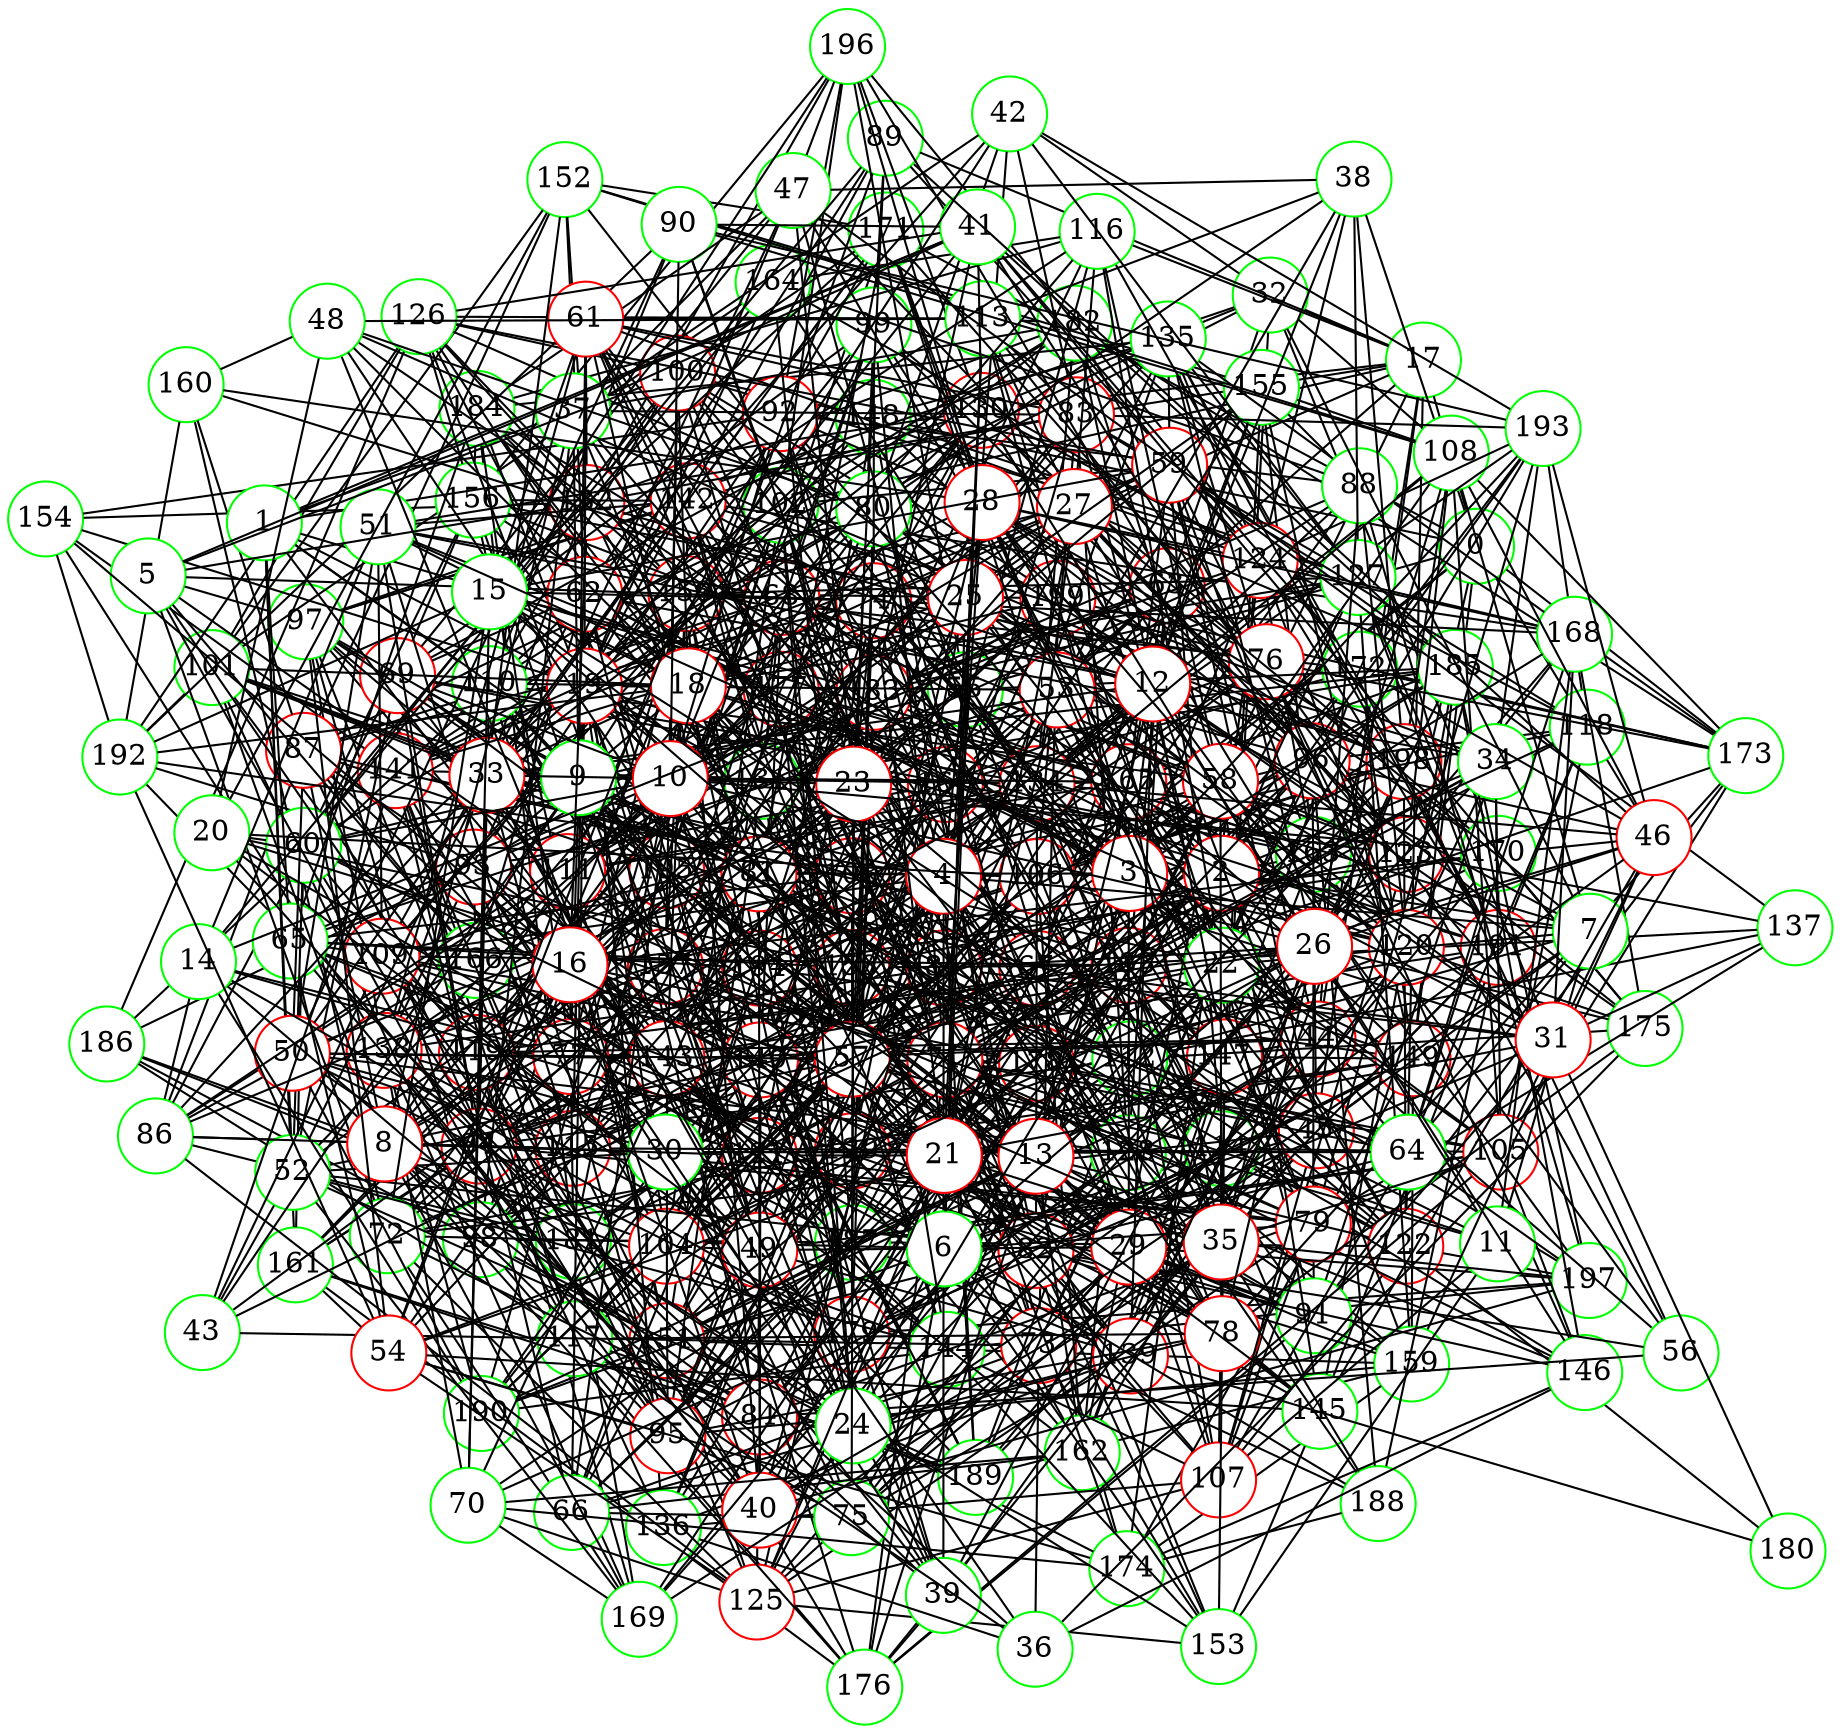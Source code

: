 graph {
graph ["layout"="fdp"]
node ["style"="filled","fillcolor"="white","fixedsize"="true","shape"="circle"]
"0" ["color"="green"]
"17" ["color"="green"]
"32" ["color"="green"]
"97" ["color"="green"]
"98" ["color"="green"]
"176" ["color"="green"]
"101" ["color"="green"]
"192" ["color"="green"]
"115" ["color"="red"]
"132" ["color"="red"]
"196" ["color"="green"]
"138" ["color"="red"]
"199" ["color"="red"]
"169" ["color"="green"]
"181" ["color"="green"]
"184" ["color"="green"]
"154" ["color"="green"]
"190" ["color"="green"]
"182" ["color"="green"]
"152" ["color"="green"]
"155" ["color"="green"]
"163" ["color"="green"]
"183" ["color"="red"]
"187" ["color"="green"]
"189" ["color"="green"]
"195" ["color"="red"]
"191" ["color"="red"]
"171" ["color"="green"]
"151" ["color"="red"]
"186" ["color"="green"]
"156" ["color"="green"]
"158" ["color"="red"]
"177" ["color"="red"]
"159" ["color"="green"]
"174" ["color"="green"]
"188" ["color"="green"]
"164" ["color"="green"]
"133" ["color"="red"]
"162" ["color"="green"]
"172" ["color"="green"]
"193" ["color"="green"]
"179" ["color"="red"]
"194" ["color"="red"]
"198" ["color"="red"]
"197" ["color"="green"]
"173" ["color"="green"]
"145" ["color"="green"]
"153" ["color"="green"]
"185" ["color"="green"]
"149" ["color"="red"]
"126" ["color"="green"]
"148" ["color"="green"]
"150" ["color"="red"]
"157" ["color"="red"]
"103" ["color"="red"]
"129" ["color"="red"]
"134" ["color"="red"]
"141" ["color"="red"]
"161" ["color"="green"]
"165" ["color"="red"]
"118" ["color"="green"]
"130" ["color"="red"]
"119" ["color"="red"]
"178" ["color"="red"]
"121" ["color"="red"]
"122" ["color"="red"]
"167" ["color"="red"]
"180" ["color"="green"]
"142" ["color"="red"]
"168" ["color"="green"]
"175" ["color"="green"]
"144" ["color"="green"]
"114" ["color"="green"]
"146" ["color"="green"]
"67" ["color"="red"]
"68" ["color"="red"]
"99" ["color"="green"]
"170" ["color"="green"]
"131" ["color"="green"]
"100" ["color"="red"]
"106" ["color"="red"]
"117" ["color"="green"]
"110" ["color"="green"]
"139" ["color"="red"]
"147" ["color"="red"]
"127" ["color"="green"]
"135" ["color"="green"]
"73" ["color"="red"]
"96" ["color"="red"]
"140" ["color"="red"]
"120" ["color"="red"]
"124" ["color"="red"]
"92" ["color"="red"]
"111" ["color"="red"]
"93" ["color"="red"]
"166" ["color"="green"]
"94" ["color"="red"]
"112" ["color"="green"]
"137" ["color"="green"]
"125" ["color"="red"]
"87" ["color"="red"]
"160" ["color"="green"]
"136" ["color"="green"]
"123" ["color"="red"]
"72" ["color"="green"]
"77" ["color"="red"]
"91" ["color"="green"]
"82" ["color"="red"]
"84" ["color"="red"]
"128" ["color"="green"]
"105" ["color"="red"]
"108" ["color"="green"]
"107" ["color"="red"]
"42" ["color"="green"]
"80" ["color"="green"]
"83" ["color"="red"]
"113" ["color"="green"]
"85" ["color"="red"]
"90" ["color"="green"]
"102" ["color"="green"]
"104" ["color"="red"]
"109" ["color"="red"]
"62" ["color"="red"]
"69" ["color"="red"]
"81" ["color"="red"]
"143" ["color"="red"]
"86" ["color"="green"]
"71" ["color"="red"]
"78" ["color"="red"]
"95" ["color"="red"]
"79" ["color"="red"]
"88" ["color"="green"]
"89" ["color"="green"]
"74" ["color"="red"]
"76" ["color"="red"]
"44" ["color"="red"]
"56" ["color"="green"]
"59" ["color"="red"]
"45" ["color"="red"]
"75" ["color"="green"]
"55" ["color"="green"]
"58" ["color"="red"]
"116" ["color"="green"]
"60" ["color"="green"]
"63" ["color"="red"]
"38" ["color"="green"]
"53" ["color"="red"]
"65" ["color"="green"]
"47" ["color"="green"]
"1" ["color"="green"]
"19" ["color"="red"]
"66" ["color"="green"]
"49" ["color"="red"]
"29" ["color"="red"]
"61" ["color"="red"]
"52" ["color"="green"]
"57" ["color"="red"]
"37" ["color"="green"]
"41" ["color"="green"]
"2" ["color"="red"]
"34" ["color"="green"]
"7" ["color"="green"]
"64" ["color"="green"]
"11" ["color"="green"]
"22" ["color"="green"]
"40" ["color"="red"]
"50" ["color"="red"]
"51" ["color"="green"]
"27" ["color"="red"]
"33" ["color"="red"]
"70" ["color"="green"]
"46" ["color"="red"]
"25" ["color"="red"]
"48" ["color"="green"]
"31" ["color"="red"]
"30" ["color"="green"]
"3" ["color"="red"]
"12" ["color"="red"]
"13" ["color"="red"]
"4" ["color"="red"]
"39" ["color"="green"]
"28" ["color"="red"]
"5" ["color"="green"]
"6" ["color"="green"]
"18" ["color"="red"]
"35" ["color"="red"]
"24" ["color"="green"]
"20" ["color"="green"]
"8" ["color"="red"]
"23" ["color"="red"]
"9" ["color"="green"]
"43" ["color"="green"]
"10" ["color"="red"]
"14" ["color"="green"]
"15" ["color"="green"]
"16" ["color"="red"]
"21" ["color"="red"]
"54" ["color"="red"]
"26" ["color"="red"]
"36" ["color"="green"]
"0" -- "17"
"0" -- "148"
"0" -- "85"
"0" -- "149"
"0" -- "181"
"0" -- "38"
"0" -- "118"
"0" -- "55"
"0" -- "123"
"0" -- "171"
"0" -- "173"
"17" -- "32"
"17" -- "130"
"17" -- "133"
"17" -- "102"
"17" -- "74"
"17" -- "44"
"17" -- "45"
"17" -- "83"
"17" -- "116"
"17" -- "89"
"17" -- "122"
"17" -- "63"
"32" -- "97"
"32" -- "114"
"32" -- "130"
"32" -- "67"
"32" -- "150"
"32" -- "42"
"32" -- "170"
"32" -- "108"
"97" -- "98"
"97" -- "130"
"97" -- "138"
"97" -- "142"
"97" -- "119"
"97" -- "121"
"97" -- "157"
"97" -- "158"
"98" -- "176"
"98" -- "101"
"98" -- "150"
"98" -- "103"
"98" -- "121"
"98" -- "122"
"98" -- "158"
"98" -- "174"
"101" -- "192"
"101" -- "115"
"101" -- "164"
"101" -- "133"
"101" -- "152"
"101" -- "126"
"115" -- "132"
"115" -- "151"
"132" -- "196"
"132" -- "138"
"132" -- "182"
"132" -- "152"
"132" -- "154"
"138" -- "199"
"138" -- "169"
"138" -- "154"
"138" -- "190"
"169" -- "181"
"181" -- "184"
"154" -- "192"
"152" -- "155"
"152" -- "171"
"155" -- "163"
"163" -- "183"
"183" -- "187"
"187" -- "189"
"189" -- "195"
"189" -- "191"
"171" -- "195"
"151" -- "186"
"151" -- "156"
"151" -- "158"
"151" -- "190"
"151" -- "159"
"156" -- "196"
"156" -- "184"
"158" -- "177"
"158" -- "159"
"159" -- "189"
"159" -- "174"
"174" -- "183"
"174" -- "188"
"188" -- "191"
"133" -- "162"
"133" -- "171"
"133" -- "173"
"133" -- "145"
"133" -- "149"
"133" -- "158"
"162" -- "163"
"162" -- "172"
"172" -- "193"
"172" -- "179"
"172" -- "196"
"172" -- "187"
"172" -- "173"
"179" -- "194"
"179" -- "197"
"179" -- "183"
"179" -- "186"
"194" -- "195"
"194" -- "198"
"173" -- "182"
"173" -- "199"
"145" -- "194"
"145" -- "195"
"145" -- "153"
"145" -- "185"
"145" -- "191"
"153" -- "181"
"185" -- "197"
"149" -- "194"
"149" -- "172"
"149" -- "174"
"149" -- "179"
"149" -- "185"
"149" -- "155"
"149" -- "159"
"126" -- "192"
"126" -- "194"
"126" -- "132"
"126" -- "199"
"126" -- "148"
"126" -- "150"
"126" -- "186"
"126" -- "156"
"126" -- "157"
"126" -- "158"
"150" -- "194"
"150" -- "199"
"150" -- "172"
"150" -- "179"
"150" -- "184"
"150" -- "157"
"157" -- "162"
"157" -- "183"
"103" -- "129"
"103" -- "141"
"103" -- "118"
"103" -- "119"
"103" -- "184"
"103" -- "159"
"129" -- "133"
"129" -- "134"
"129" -- "149"
"129" -- "151"
"134" -- "193"
"134" -- "141"
"134" -- "152"
"134" -- "161"
"134" -- "165"
"134" -- "182"
"141" -- "181"
"141" -- "182"
"141" -- "154"
"161" -- "176"
"161" -- "194"
"161" -- "183"
"161" -- "189"
"165" -- "177"
"165" -- "185"
"118" -- "193"
"118" -- "130"
"118" -- "191"
"130" -- "196"
"130" -- "177"
"119" -- "130"
"119" -- "195"
"119" -- "133"
"119" -- "169"
"119" -- "178"
"119" -- "179"
"119" -- "187"
"178" -- "198"
"178" -- "191"
"121" -- "163"
"121" -- "195"
"121" -- "138"
"121" -- "149"
"121" -- "184"
"122" -- "133"
"122" -- "165"
"122" -- "197"
"122" -- "198"
"122" -- "167"
"122" -- "180"
"167" -- "172"
"167" -- "191"
"142" -- "168"
"142" -- "171"
"142" -- "144"
"142" -- "177"
"142" -- "150"
"142" -- "186"
"142" -- "156"
"168" -- "173"
"168" -- "175"
"144" -- "197"
"144" -- "178"
"144" -- "153"
"144" -- "186"
"144" -- "190"
"114" -- "134"
"114" -- "199"
"114" -- "146"
"114" -- "122"
"114" -- "190"
"146" -- "185"
"146" -- "174"
"67" -- "129"
"67" -- "68"
"67" -- "101"
"67" -- "72"
"67" -- "168"
"67" -- "137"
"67" -- "107"
"67" -- "114"
"67" -- "115"
"67" -- "179"
"67" -- "155"
"67" -- "187"
"67" -- "125"
"67" -- "94"
"68" -- "130"
"68" -- "99"
"68" -- "131"
"68" -- "100"
"68" -- "73"
"68" -- "140"
"68" -- "87"
"68" -- "151"
"68" -- "183"
"68" -- "120"
"68" -- "184"
"68" -- "123"
"99" -- "103"
"99" -- "170"
"99" -- "157"
"170" -- "194"
"170" -- "189"
"170" -- "175"
"170" -- "191"
"131" -- "144"
"131" -- "161"
"131" -- "178"
"131" -- "179"
"131" -- "185"
"131" -- "142"
"100" -- "195"
"100" -- "132"
"100" -- "134"
"100" -- "106"
"100" -- "171"
"100" -- "110"
"100" -- "157"
"100" -- "158"
"100" -- "127"
"106" -- "162"
"106" -- "194"
"106" -- "195"
"106" -- "198"
"106" -- "175"
"106" -- "114"
"106" -- "117"
"106" -- "156"
"117" -- "165"
"117" -- "141"
"117" -- "119"
"117" -- "121"
"117" -- "186"
"117" -- "189"
"110" -- "182"
"110" -- "139"
"110" -- "187"
"110" -- "157"
"139" -- "198"
"139" -- "147"
"139" -- "180"
"139" -- "187"
"147" -- "197"
"147" -- "149"
"147" -- "151"
"147" -- "155"
"127" -- "135"
"127" -- "148"
"127" -- "150"
"127" -- "183"
"127" -- "159"
"127" -- "191"
"135" -- "195"
"135" -- "198"
"135" -- "167"
"135" -- "168"
"135" -- "148"
"135" -- "184"
"135" -- "191"
"73" -- "96"
"73" -- "199"
"73" -- "140"
"73" -- "148"
"73" -- "120"
"73" -- "153"
"73" -- "92"
"73" -- "188"
"73" -- "125"
"73" -- "158"
"96" -- "130"
"96" -- "99"
"96" -- "100"
"96" -- "103"
"96" -- "106"
"96" -- "175"
"96" -- "118"
"96" -- "188"
"140" -- "198"
"140" -- "199"
"140" -- "148"
"140" -- "189"
"140" -- "190"
"140" -- "191"
"120" -- "129"
"120" -- "165"
"120" -- "167"
"120" -- "175"
"120" -- "182"
"120" -- "124"
"124" -- "193"
"124" -- "163"
"124" -- "164"
"124" -- "135"
"124" -- "168"
"124" -- "174"
"124" -- "144"
"124" -- "183"
"124" -- "191"
"92" -- "196"
"92" -- "199"
"92" -- "171"
"92" -- "111"
"92" -- "147"
"92" -- "183"
"92" -- "154"
"92" -- "93"
"92" -- "94"
"111" -- "165"
"111" -- "134"
"111" -- "151"
"111" -- "183"
"111" -- "124"
"93" -- "192"
"93" -- "166"
"93" -- "167"
"93" -- "138"
"93" -- "144"
"93" -- "115"
"93" -- "121"
"93" -- "186"
"93" -- "187"
"166" -- "177"
"166" -- "188"
"94" -- "110"
"94" -- "112"
"94" -- "115"
"94" -- "119"
"94" -- "158"
"112" -- "137"
"112" -- "175"
"112" -- "122"
"112" -- "189"
"125" -- "166"
"125" -- "167"
"125" -- "140"
"125" -- "178"
"125" -- "147"
"125" -- "151"
"125" -- "153"
"87" -- "160"
"87" -- "195"
"87" -- "166"
"87" -- "135"
"87" -- "136"
"87" -- "140"
"87" -- "144"
"87" -- "152"
"160" -- "192"
"136" -- "139"
"123" -- "130"
"123" -- "165"
"123" -- "168"
"123" -- "137"
"123" -- "158"
"72" -- "160"
"72" -- "129"
"72" -- "195"
"72" -- "103"
"72" -- "169"
"72" -- "77"
"72" -- "82"
"72" -- "84"
"72" -- "125"
"77" -- "162"
"77" -- "99"
"77" -- "132"
"77" -- "199"
"77" -- "139"
"77" -- "115"
"77" -- "181"
"77" -- "150"
"77" -- "184"
"77" -- "121"
"77" -- "91"
"77" -- "189"
"91" -- "112"
"91" -- "176"
"91" -- "121"
"91" -- "157"
"91" -- "173"
"91" -- "111"
"82" -- "132"
"82" -- "134"
"82" -- "139"
"82" -- "145"
"82" -- "177"
"82" -- "114"
"82" -- "146"
"82" -- "149"
"82" -- "153"
"82" -- "156"
"82" -- "159"
"84" -- "128"
"84" -- "192"
"84" -- "161"
"84" -- "136"
"84" -- "105"
"84" -- "111"
"84" -- "178"
"128" -- "168"
"128" -- "172"
"128" -- "178"
"128" -- "189"
"105" -- "132"
"105" -- "108"
"105" -- "173"
"105" -- "176"
"105" -- "114"
"105" -- "146"
"105" -- "178"
"105" -- "118"
"105" -- "187"
"108" -- "134"
"108" -- "198"
"108" -- "173"
"108" -- "152"
"108" -- "123"
"108" -- "155"
"107" -- "133"
"107" -- "134"
"107" -- "136"
"107" -- "110"
"107" -- "144"
"107" -- "147"
"107" -- "122"
"107" -- "123"
"107" -- "125"
"42" -- "80"
"42" -- "193"
"42" -- "83"
"42" -- "85"
"42" -- "62"
"42" -- "127"
"80" -- "129"
"80" -- "163"
"80" -- "141"
"80" -- "82"
"80" -- "114"
"80" -- "119"
"80" -- "120"
"80" -- "187"
"80" -- "157"
"83" -- "128"
"83" -- "193"
"83" -- "131"
"83" -- "132"
"83" -- "106"
"83" -- "113"
"83" -- "118"
"83" -- "91"
"83" -- "157"
"83" -- "127"
"113" -- "147"
"113" -- "182"
"113" -- "123"
"113" -- "126"
"85" -- "131"
"85" -- "135"
"85" -- "138"
"85" -- "117"
"85" -- "150"
"85" -- "121"
"85" -- "153"
"85" -- "185"
"85" -- "90"
"85" -- "189"
"85" -- "190"
"90" -- "192"
"90" -- "193"
"90" -- "102"
"90" -- "108"
"90" -- "110"
"102" -- "195"
"102" -- "196"
"102" -- "198"
"102" -- "104"
"102" -- "109"
"102" -- "115"
"102" -- "187"
"104" -- "194"
"104" -- "167"
"104" -- "141"
"104" -- "110"
"104" -- "121"
"109" -- "133"
"109" -- "134"
"109" -- "114"
"109" -- "178"
"109" -- "148"
"109" -- "151"
"62" -- "69"
"62" -- "166"
"62" -- "71"
"62" -- "167"
"62" -- "136"
"62" -- "109"
"62" -- "115"
"62" -- "152"
"62" -- "89"
"62" -- "121"
"69" -- "99"
"69" -- "163"
"69" -- "195"
"69" -- "134"
"69" -- "81"
"69" -- "148"
"69" -- "86"
"69" -- "121"
"69" -- "156"
"69" -- "94"
"81" -- "130"
"81" -- "162"
"81" -- "101"
"81" -- "134"
"81" -- "171"
"81" -- "143"
"81" -- "178"
"81" -- "85"
"143" -- "176"
"143" -- "177"
"143" -- "150"
"143" -- "151"
"143" -- "156"
"86" -- "181"
"86" -- "166"
"86" -- "87"
"86" -- "125"
"86" -- "94"
"86" -- "111"
"71" -- "97"
"71" -- "99"
"71" -- "131"
"71" -- "102"
"71" -- "136"
"71" -- "105"
"71" -- "78"
"71" -- "174"
"71" -- "79"
"71" -- "176"
"71" -- "177"
"71" -- "146"
"71" -- "84"
"71" -- "181"
"71" -- "118"
"71" -- "88"
"71" -- "157"
"78" -- "129"
"78" -- "140"
"78" -- "173"
"78" -- "175"
"78" -- "177"
"78" -- "147"
"78" -- "117"
"78" -- "183"
"78" -- "153"
"78" -- "95"
"95" -- "129"
"95" -- "131"
"95" -- "167"
"95" -- "104"
"95" -- "106"
"95" -- "138"
"95" -- "141"
"95" -- "117"
"95" -- "149"
"95" -- "119"
"95" -- "158"
"95" -- "159"
"79" -- "193"
"79" -- "163"
"79" -- "134"
"79" -- "199"
"79" -- "137"
"79" -- "107"
"79" -- "115"
"79" -- "121"
"79" -- "91"
"79" -- "93"
"79" -- "125"
"79" -- "94"
"88" -- "164"
"88" -- "197"
"88" -- "134"
"88" -- "183"
"88" -- "120"
"88" -- "155"
"88" -- "92"
"89" -- "99"
"89" -- "124"
"74" -- "130"
"74" -- "99"
"74" -- "134"
"74" -- "104"
"74" -- "168"
"74" -- "76"
"74" -- "142"
"74" -- "111"
"74" -- "112"
"74" -- "115"
"74" -- "87"
"74" -- "121"
"76" -- "96"
"76" -- "166"
"76" -- "135"
"76" -- "171"
"76" -- "173"
"76" -- "142"
"76" -- "143"
"76" -- "146"
"76" -- "120"
"76" -- "123"
"76" -- "158"
"44" -- "128"
"44" -- "162"
"44" -- "195"
"44" -- "165"
"44" -- "73"
"44" -- "140"
"44" -- "142"
"44" -- "143"
"44" -- "147"
"44" -- "179"
"44" -- "119"
"44" -- "151"
"44" -- "56"
"44" -- "88"
"44" -- "59"
"56" -- "82"
"56" -- "163"
"56" -- "84"
"56" -- "198"
"56" -- "123"
"59" -- "163"
"59" -- "165"
"59" -- "102"
"59" -- "135"
"59" -- "137"
"59" -- "76"
"59" -- "111"
"59" -- "114"
"59" -- "126"
"45" -- "96"
"45" -- "164"
"45" -- "103"
"45" -- "72"
"45" -- "75"
"45" -- "107"
"45" -- "139"
"45" -- "112"
"45" -- "176"
"45" -- "178"
"45" -- "149"
"45" -- "55"
"45" -- "59"
"45" -- "158"
"45" -- "191"
"75" -- "128"
"75" -- "139"
"75" -- "157"
"75" -- "95"
"75" -- "127"
"55" -- "98"
"55" -- "196"
"55" -- "165"
"55" -- "78"
"55" -- "121"
"55" -- "185"
"55" -- "58"
"55" -- "123"
"55" -- "60"
"55" -- "156"
"58" -- "129"
"58" -- "162"
"58" -- "108"
"58" -- "110"
"58" -- "145"
"58" -- "115"
"58" -- "116"
"58" -- "181"
"58" -- "182"
"58" -- "191"
"116" -- "164"
"116" -- "166"
"116" -- "167"
"116" -- "183"
"116" -- "184"
"116" -- "142"
"116" -- "191"
"60" -- "161"
"60" -- "100"
"60" -- "164"
"60" -- "80"
"60" -- "119"
"60" -- "156"
"60" -- "95"
"63" -- "128"
"63" -- "194"
"63" -- "196"
"63" -- "133"
"63" -- "167"
"63" -- "199"
"63" -- "104"
"63" -- "82"
"63" -- "183"
"63" -- "93"
"38" -- "80"
"38" -- "113"
"38" -- "53"
"38" -- "198"
"38" -- "124"
"38" -- "47"
"38" -- "127"
"53" -- "96"
"53" -- "65"
"53" -- "103"
"53" -- "138"
"53" -- "171"
"53" -- "117"
"53" -- "88"
"53" -- "122"
"53" -- "63"
"53" -- "95"
"65" -- "194"
"65" -- "103"
"65" -- "77"
"65" -- "109"
"65" -- "148"
"65" -- "183"
"65" -- "184"
"65" -- "158"
"47" -- "178"
"47" -- "196"
"47" -- "69"
"47" -- "165"
"47" -- "184"
"47" -- "185"
"47" -- "93"
"47" -- "63"
"1" -- "65"
"1" -- "81"
"1" -- "161"
"1" -- "130"
"1" -- "19"
"1" -- "52"
"1" -- "37"
"1" -- "165"
"1" -- "41"
"1" -- "110"
"1" -- "143"
"19" -- "66"
"19" -- "99"
"19" -- "131"
"19" -- "164"
"19" -- "71"
"19" -- "104"
"19" -- "47"
"19" -- "49"
"19" -- "84"
"19" -- "53"
"19" -- "85"
"19" -- "89"
"19" -- "154"
"19" -- "59"
"19" -- "29"
"19" -- "61"
"66" -- "162"
"66" -- "133"
"66" -- "151"
"66" -- "104"
"66" -- "73"
"66" -- "75"
"66" -- "139"
"66" -- "187"
"66" -- "140"
"66" -- "141"
"49" -- "96"
"49" -- "167"
"49" -- "104"
"49" -- "105"
"49" -- "138"
"49" -- "139"
"49" -- "109"
"49" -- "62"
"29" -- "65"
"29" -- "194"
"29" -- "195"
"29" -- "68"
"29" -- "165"
"29" -- "197"
"29" -- "73"
"29" -- "74"
"29" -- "75"
"29" -- "49"
"29" -- "148"
"29" -- "91"
"29" -- "159"
"61" -- "130"
"61" -- "132"
"61" -- "103"
"61" -- "167"
"61" -- "138"
"61" -- "140"
"61" -- "113"
"61" -- "177"
"61" -- "83"
"61" -- "124"
"61" -- "158"
"52" -- "69"
"52" -- "169"
"52" -- "144"
"52" -- "82"
"52" -- "55"
"52" -- "57"
"52" -- "60"
"52" -- "189"
"57" -- "163"
"57" -- "132"
"57" -- "164"
"57" -- "199"
"57" -- "136"
"57" -- "74"
"57" -- "145"
"57" -- "82"
"57" -- "158"
"57" -- "190"
"37" -- "112"
"37" -- "98"
"37" -- "83"
"37" -- "182"
"37" -- "41"
"37" -- "42"
"37" -- "47"
"41" -- "96"
"41" -- "130"
"41" -- "150"
"41" -- "183"
"41" -- "185"
"41" -- "90"
"41" -- "172"
"41" -- "126"
"41" -- "175"
"2" -- "193"
"2" -- "34"
"2" -- "99"
"2" -- "163"
"2" -- "165"
"2" -- "7"
"2" -- "44"
"2" -- "19"
"2" -- "84"
"2" -- "117"
"2" -- "149"
"2" -- "151"
"2" -- "30"
"2" -- "94"
"2" -- "127"
"34" -- "193"
"34" -- "132"
"34" -- "133"
"34" -- "71"
"34" -- "199"
"34" -- "120"
"34" -- "105"
"34" -- "91"
"34" -- "62"
"34" -- "191"
"7" -- "32"
"7" -- "64"
"7" -- "11"
"7" -- "108"
"7" -- "45"
"7" -- "112"
"7" -- "177"
"7" -- "22"
"7" -- "25"
"7" -- "29"
"7" -- "63"
"64" -- "197"
"64" -- "71"
"64" -- "168"
"64" -- "170"
"64" -- "107"
"64" -- "115"
"64" -- "147"
"64" -- "118"
"64" -- "151"
"64" -- "92"
"64" -- "158"
"11" -- "81"
"11" -- "130"
"11" -- "168"
"11" -- "57"
"11" -- "153"
"11" -- "107"
"11" -- "157"
"22" -- "193"
"22" -- "116"
"22" -- "149"
"22" -- "134"
"22" -- "87"
"22" -- "40"
"22" -- "104"
"22" -- "169"
"22" -- "27"
"22" -- "46"
"40" -- "65"
"40" -- "197"
"40" -- "138"
"40" -- "140"
"40" -- "45"
"40" -- "109"
"40" -- "176"
"40" -- "81"
"40" -- "50"
"40" -- "150"
"40" -- "119"
"50" -- "128"
"50" -- "142"
"50" -- "143"
"50" -- "81"
"50" -- "51"
"50" -- "115"
"50" -- "179"
"50" -- "87"
"50" -- "57"
"50" -- "90"
"50" -- "190"
"51" -- "177"
"51" -- "83"
"51" -- "115"
"51" -- "68"
"51" -- "109"
"51" -- "94"
"51" -- "142"
"27" -- "33"
"27" -- "134"
"27" -- "76"
"27" -- "141"
"27" -- "81"
"27" -- "113"
"27" -- "116"
"27" -- "149"
"27" -- "150"
"27" -- "185"
"27" -- "59"
"27" -- "123"
"27" -- "93"
"33" -- "97"
"33" -- "101"
"33" -- "70"
"33" -- "134"
"33" -- "171"
"33" -- "142"
"33" -- "112"
"33" -- "49"
"33" -- "52"
"33" -- "86"
"33" -- "150"
"33" -- "182"
"33" -- "152"
"33" -- "185"
"33" -- "95"
"70" -- "112"
"70" -- "81"
"70" -- "162"
"70" -- "179"
"70" -- "169"
"70" -- "138"
"70" -- "125"
"70" -- "174"
"46" -- "96"
"46" -- "193"
"46" -- "134"
"46" -- "105"
"46" -- "170"
"46" -- "108"
"46" -- "172"
"46" -- "144"
"46" -- "145"
"46" -- "118"
"46" -- "89"
"46" -- "159"
"25" -- "129"
"25" -- "100"
"25" -- "198"
"25" -- "44"
"25" -- "140"
"25" -- "141"
"25" -- "48"
"25" -- "86"
"25" -- "27"
"25" -- "155"
"25" -- "156"
"25" -- "31"
"48" -- "80"
"48" -- "160"
"48" -- "113"
"48" -- "194"
"48" -- "183"
"31" -- "67"
"31" -- "168"
"31" -- "137"
"31" -- "106"
"31" -- "179"
"31" -- "180"
"31" -- "53"
"31" -- "85"
"31" -- "183"
"31" -- "91"
"31" -- "63"
"31" -- "127"
"30" -- "48"
"30" -- "64"
"30" -- "128"
"30" -- "50"
"30" -- "52"
"30" -- "86"
"30" -- "118"
"30" -- "75"
"30" -- "158"
"30" -- "190"
"3" -- "129"
"3" -- "193"
"3" -- "134"
"3" -- "167"
"3" -- "105"
"3" -- "169"
"3" -- "74"
"3" -- "106"
"3" -- "12"
"3" -- "13"
"3" -- "81"
"3" -- "113"
"3" -- "177"
"3" -- "53"
"3" -- "120"
"3" -- "185"
"3" -- "58"
"3" -- "62"
"12" -- "160"
"12" -- "33"
"12" -- "68"
"12" -- "197"
"12" -- "38"
"12" -- "134"
"12" -- "139"
"12" -- "13"
"12" -- "143"
"12" -- "175"
"12" -- "49"
"12" -- "51"
"12" -- "147"
"12" -- "148"
"12" -- "182"
"12" -- "123"
"12" -- "155"
"12" -- "158"
"12" -- "159"
"13" -- "162"
"13" -- "194"
"13" -- "195"
"13" -- "37"
"13" -- "69"
"13" -- "198"
"13" -- "103"
"13" -- "176"
"13" -- "146"
"13" -- "19"
"13" -- "151"
"13" -- "58"
"13" -- "122"
"13" -- "190"
"4" -- "192"
"4" -- "33"
"4" -- "7"
"4" -- "39"
"4" -- "40"
"4" -- "136"
"4" -- "74"
"4" -- "138"
"4" -- "108"
"4" -- "77"
"4" -- "109"
"4" -- "78"
"4" -- "142"
"4" -- "178"
"4" -- "83"
"4" -- "151"
"4" -- "184"
"4" -- "155"
"4" -- "28"
"4" -- "188"
"4" -- "61"
"4" -- "189"
"39" -- "176"
"39" -- "194"
"39" -- "147"
"39" -- "84"
"39" -- "104"
"39" -- "120"
"39" -- "121"
"39" -- "140"
"39" -- "93"
"39" -- "143"
"28" -- "96"
"28" -- "160"
"28" -- "196"
"28" -- "198"
"28" -- "71"
"28" -- "199"
"28" -- "168"
"28" -- "170"
"28" -- "171"
"28" -- "76"
"28" -- "140"
"28" -- "141"
"28" -- "79"
"28" -- "147"
"28" -- "57"
"28" -- "58"
"28" -- "92"
"28" -- "124"
"5" -- "97"
"5" -- "100"
"5" -- "132"
"5" -- "117"
"5" -- "166"
"5" -- "119"
"5" -- "72"
"5" -- "41"
"5" -- "74"
"5" -- "111"
"6" -- "176"
"6" -- "113"
"6" -- "18"
"6" -- "20"
"6" -- "166"
"6" -- "25"
"6" -- "153"
"6" -- "169"
"6" -- "123"
"6" -- "45"
"6" -- "157"
"6" -- "79"
"18" -- "192"
"18" -- "35"
"18" -- "163"
"18" -- "68"
"18" -- "100"
"18" -- "37"
"18" -- "101"
"18" -- "199"
"18" -- "110"
"18" -- "48"
"18" -- "112"
"18" -- "51"
"18" -- "181"
"18" -- "24"
"18" -- "184"
"18" -- "89"
"18" -- "93"
"18" -- "62"
"18" -- "190"
"18" -- "127"
"18" -- "191"
"35" -- "133"
"35" -- "165"
"35" -- "197"
"35" -- "134"
"35" -- "198"
"35" -- "40"
"35" -- "105"
"35" -- "169"
"35" -- "74"
"35" -- "108"
"35" -- "58"
"35" -- "60"
"35" -- "188"
"24" -- "33"
"24" -- "177"
"24" -- "34"
"24" -- "50"
"24" -- "133"
"24" -- "102"
"24" -- "93"
"24" -- "157"
"24" -- "30"
"24" -- "78"
"20" -- "48"
"20" -- "49"
"20" -- "181"
"20" -- "71"
"20" -- "152"
"20" -- "106"
"20" -- "60"
"20" -- "158"
"8" -- "37"
"8" -- "101"
"8" -- "134"
"8" -- "39"
"8" -- "169"
"8" -- "111"
"8" -- "176"
"8" -- "177"
"8" -- "115"
"8" -- "84"
"8" -- "22"
"8" -- "23"
"8" -- "87"
"8" -- "121"
"8" -- "157"
"23" -- "128"
"23" -- "102"
"23" -- "199"
"23" -- "74"
"23" -- "75"
"23" -- "47"
"23" -- "143"
"23" -- "144"
"23" -- "179"
"23" -- "89"
"23" -- "122"
"23" -- "123"
"23" -- "157"
"23" -- "94"
"9" -- "49"
"9" -- "97"
"9" -- "114"
"9" -- "37"
"9" -- "165"
"9" -- "23"
"9" -- "42"
"9" -- "122"
"9" -- "138"
"9" -- "43"
"9" -- "139"
"9" -- "61"
"43" -- "52"
"43" -- "85"
"43" -- "167"
"43" -- "73"
"43" -- "109"
"43" -- "141"
"10" -- "33"
"10" -- "66"
"10" -- "130"
"10" -- "194"
"10" -- "69"
"10" -- "102"
"10" -- "134"
"10" -- "170"
"10" -- "139"
"10" -- "177"
"10" -- "52"
"10" -- "24"
"10" -- "120"
"10" -- "90"
"10" -- "60"
"10" -- "92"
"14" -- "129"
"14" -- "51"
"14" -- "179"
"14" -- "86"
"14" -- "183"
"14" -- "89"
"14" -- "75"
"14" -- "77"
"14" -- "190"
"15" -- "128"
"15" -- "192"
"15" -- "196"
"15" -- "70"
"15" -- "103"
"15" -- "72"
"15" -- "74"
"15" -- "171"
"15" -- "18"
"15" -- "147"
"15" -- "183"
"15" -- "59"
"15" -- "61"
"16" -- "132"
"16" -- "103"
"16" -- "40"
"16" -- "170"
"16" -- "77"
"16" -- "141"
"16" -- "78"
"16" -- "178"
"16" -- "86"
"16" -- "154"
"16" -- "155"
"16" -- "187"
"16" -- "29"
"16" -- "94"
"21" -- "96"
"21" -- "35"
"21" -- "165"
"21" -- "40"
"21" -- "74"
"21" -- "107"
"21" -- "109"
"21" -- "111"
"21" -- "113"
"21" -- "53"
"21" -- "54"
"21" -- "121"
"21" -- "26"
"21" -- "27"
"21" -- "60"
"21" -- "125"
"21" -- "31"
"21" -- "95"
"54" -- "192"
"54" -- "65"
"54" -- "97"
"54" -- "161"
"54" -- "104"
"54" -- "174"
"54" -- "111"
"54" -- "143"
"54" -- "145"
"54" -- "150"
"54" -- "125"
"54" -- "157"
"54" -- "95"
"26" -- "130"
"26" -- "165"
"26" -- "135"
"26" -- "104"
"26" -- "170"
"26" -- "139"
"26" -- "46"
"26" -- "78"
"26" -- "143"
"26" -- "82"
"26" -- "146"
"26" -- "51"
"26" -- "85"
"26" -- "119"
"26" -- "185"
"36" -- "49"
"36" -- "146"
"36" -- "117"
"36" -- "136"
"36" -- "73"
"36" -- "138"
"36" -- "175"
}
